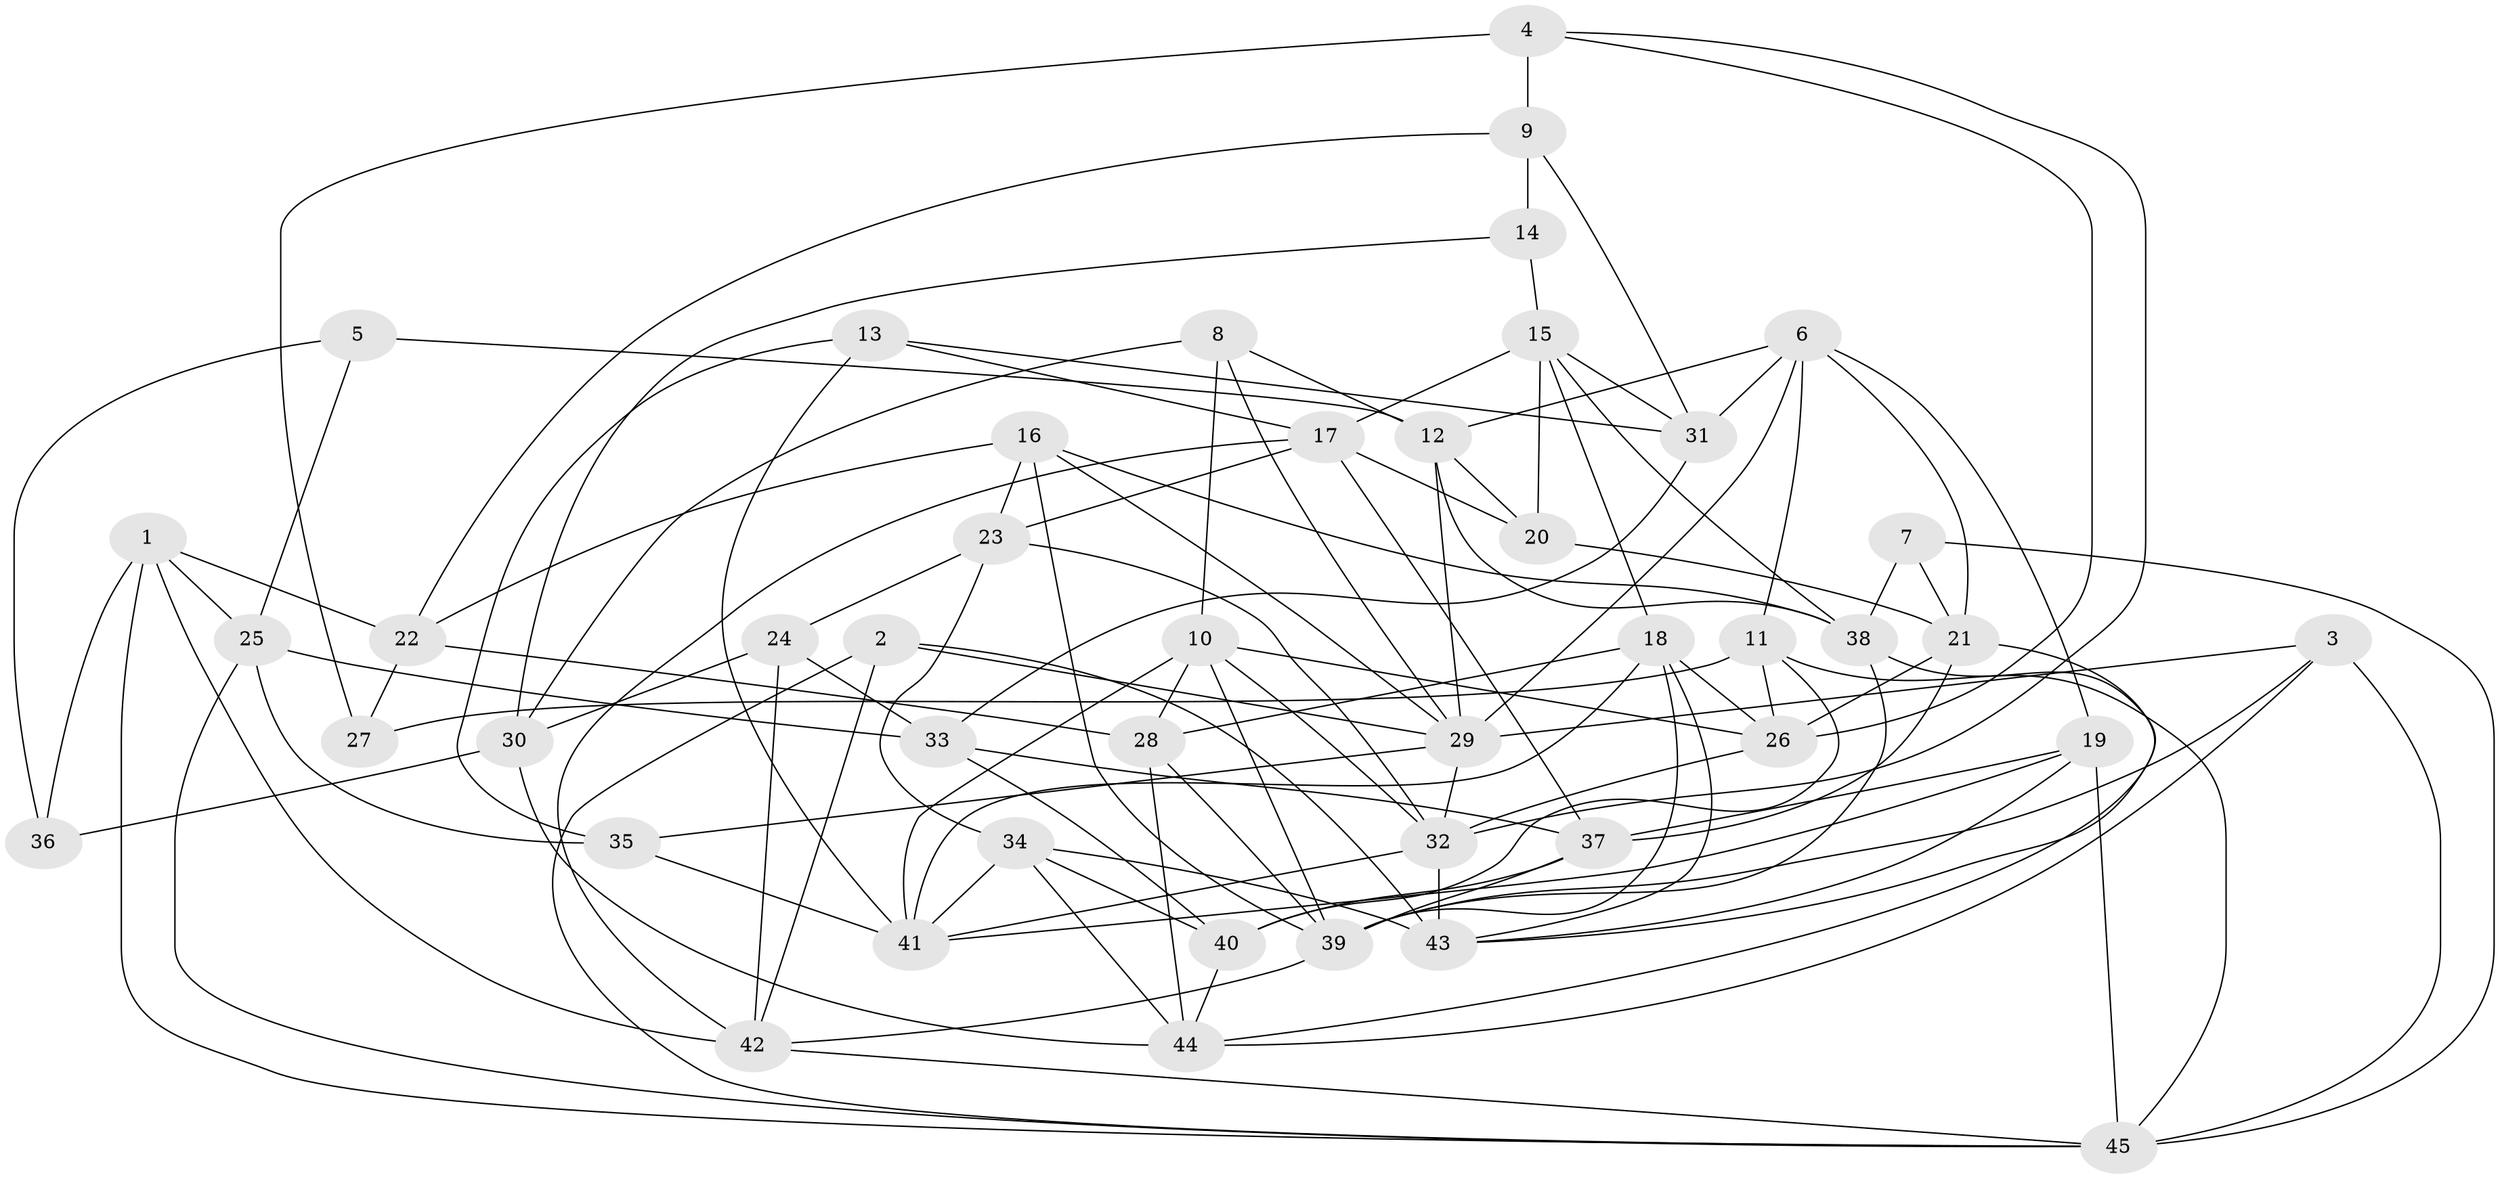 // original degree distribution, {4: 1.0}
// Generated by graph-tools (version 1.1) at 2025/03/03/09/25 03:03:06]
// undirected, 45 vertices, 116 edges
graph export_dot {
graph [start="1"]
  node [color=gray90,style=filled];
  1;
  2;
  3;
  4;
  5;
  6;
  7;
  8;
  9;
  10;
  11;
  12;
  13;
  14;
  15;
  16;
  17;
  18;
  19;
  20;
  21;
  22;
  23;
  24;
  25;
  26;
  27;
  28;
  29;
  30;
  31;
  32;
  33;
  34;
  35;
  36;
  37;
  38;
  39;
  40;
  41;
  42;
  43;
  44;
  45;
  1 -- 22 [weight=1.0];
  1 -- 25 [weight=1.0];
  1 -- 36 [weight=2.0];
  1 -- 42 [weight=1.0];
  1 -- 45 [weight=1.0];
  2 -- 29 [weight=1.0];
  2 -- 42 [weight=1.0];
  2 -- 43 [weight=1.0];
  2 -- 45 [weight=1.0];
  3 -- 29 [weight=1.0];
  3 -- 39 [weight=1.0];
  3 -- 44 [weight=1.0];
  3 -- 45 [weight=1.0];
  4 -- 9 [weight=2.0];
  4 -- 26 [weight=1.0];
  4 -- 27 [weight=2.0];
  4 -- 32 [weight=1.0];
  5 -- 12 [weight=1.0];
  5 -- 25 [weight=1.0];
  5 -- 36 [weight=2.0];
  6 -- 11 [weight=1.0];
  6 -- 12 [weight=1.0];
  6 -- 19 [weight=1.0];
  6 -- 21 [weight=1.0];
  6 -- 29 [weight=1.0];
  6 -- 31 [weight=1.0];
  7 -- 21 [weight=1.0];
  7 -- 38 [weight=1.0];
  7 -- 45 [weight=2.0];
  8 -- 10 [weight=1.0];
  8 -- 12 [weight=1.0];
  8 -- 29 [weight=1.0];
  8 -- 30 [weight=1.0];
  9 -- 14 [weight=2.0];
  9 -- 22 [weight=1.0];
  9 -- 31 [weight=1.0];
  10 -- 26 [weight=1.0];
  10 -- 28 [weight=1.0];
  10 -- 32 [weight=1.0];
  10 -- 39 [weight=1.0];
  10 -- 41 [weight=1.0];
  11 -- 26 [weight=1.0];
  11 -- 27 [weight=1.0];
  11 -- 40 [weight=2.0];
  11 -- 45 [weight=1.0];
  12 -- 20 [weight=1.0];
  12 -- 29 [weight=1.0];
  12 -- 38 [weight=1.0];
  13 -- 17 [weight=1.0];
  13 -- 31 [weight=2.0];
  13 -- 35 [weight=1.0];
  13 -- 41 [weight=2.0];
  14 -- 15 [weight=1.0];
  14 -- 30 [weight=1.0];
  15 -- 17 [weight=1.0];
  15 -- 18 [weight=1.0];
  15 -- 20 [weight=1.0];
  15 -- 31 [weight=1.0];
  15 -- 38 [weight=1.0];
  16 -- 22 [weight=1.0];
  16 -- 23 [weight=2.0];
  16 -- 29 [weight=1.0];
  16 -- 38 [weight=1.0];
  16 -- 39 [weight=1.0];
  17 -- 20 [weight=1.0];
  17 -- 23 [weight=1.0];
  17 -- 37 [weight=1.0];
  17 -- 42 [weight=1.0];
  18 -- 26 [weight=1.0];
  18 -- 28 [weight=1.0];
  18 -- 39 [weight=1.0];
  18 -- 41 [weight=1.0];
  18 -- 43 [weight=1.0];
  19 -- 37 [weight=1.0];
  19 -- 41 [weight=1.0];
  19 -- 43 [weight=1.0];
  19 -- 45 [weight=2.0];
  20 -- 21 [weight=1.0];
  21 -- 26 [weight=1.0];
  21 -- 37 [weight=1.0];
  21 -- 43 [weight=1.0];
  22 -- 27 [weight=1.0];
  22 -- 28 [weight=2.0];
  23 -- 24 [weight=1.0];
  23 -- 32 [weight=1.0];
  23 -- 34 [weight=1.0];
  24 -- 30 [weight=1.0];
  24 -- 33 [weight=1.0];
  24 -- 42 [weight=1.0];
  25 -- 33 [weight=2.0];
  25 -- 35 [weight=1.0];
  25 -- 45 [weight=1.0];
  26 -- 32 [weight=1.0];
  28 -- 39 [weight=1.0];
  28 -- 44 [weight=1.0];
  29 -- 32 [weight=1.0];
  29 -- 35 [weight=1.0];
  30 -- 36 [weight=2.0];
  30 -- 44 [weight=1.0];
  31 -- 33 [weight=1.0];
  32 -- 41 [weight=1.0];
  32 -- 43 [weight=2.0];
  33 -- 37 [weight=1.0];
  33 -- 40 [weight=1.0];
  34 -- 40 [weight=1.0];
  34 -- 41 [weight=1.0];
  34 -- 43 [weight=2.0];
  34 -- 44 [weight=1.0];
  35 -- 41 [weight=1.0];
  37 -- 39 [weight=1.0];
  37 -- 40 [weight=1.0];
  38 -- 39 [weight=1.0];
  38 -- 44 [weight=1.0];
  39 -- 42 [weight=1.0];
  40 -- 44 [weight=1.0];
  42 -- 45 [weight=1.0];
}
